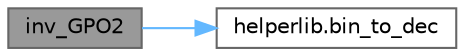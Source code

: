 digraph "inv_GPO2"
{
 // LATEX_PDF_SIZE
  bgcolor="transparent";
  edge [fontname=Helvetica,fontsize=10,labelfontname=Helvetica,labelfontsize=10];
  node [fontname=Helvetica,fontsize=10,shape=box,height=0.2,width=0.4];
  rankdir="LR";
  Node1 [id="Node000001",label="inv_GPO2",height=0.2,width=0.4,color="gray40", fillcolor="grey60", style="filled", fontcolor="black",tooltip=" "];
  Node1 -> Node2 [id="edge4_Node000001_Node000002",color="steelblue1",style="solid",tooltip=" "];
  Node2 [id="Node000002",label="helperlib.bin_to_dec",height=0.2,width=0.4,color="grey40", fillcolor="white", style="filled",URL="$d0/d09/namespacehelperlib.html#a0efb929942addc663e0c6f20aecd4ccb",tooltip=" "];
}
